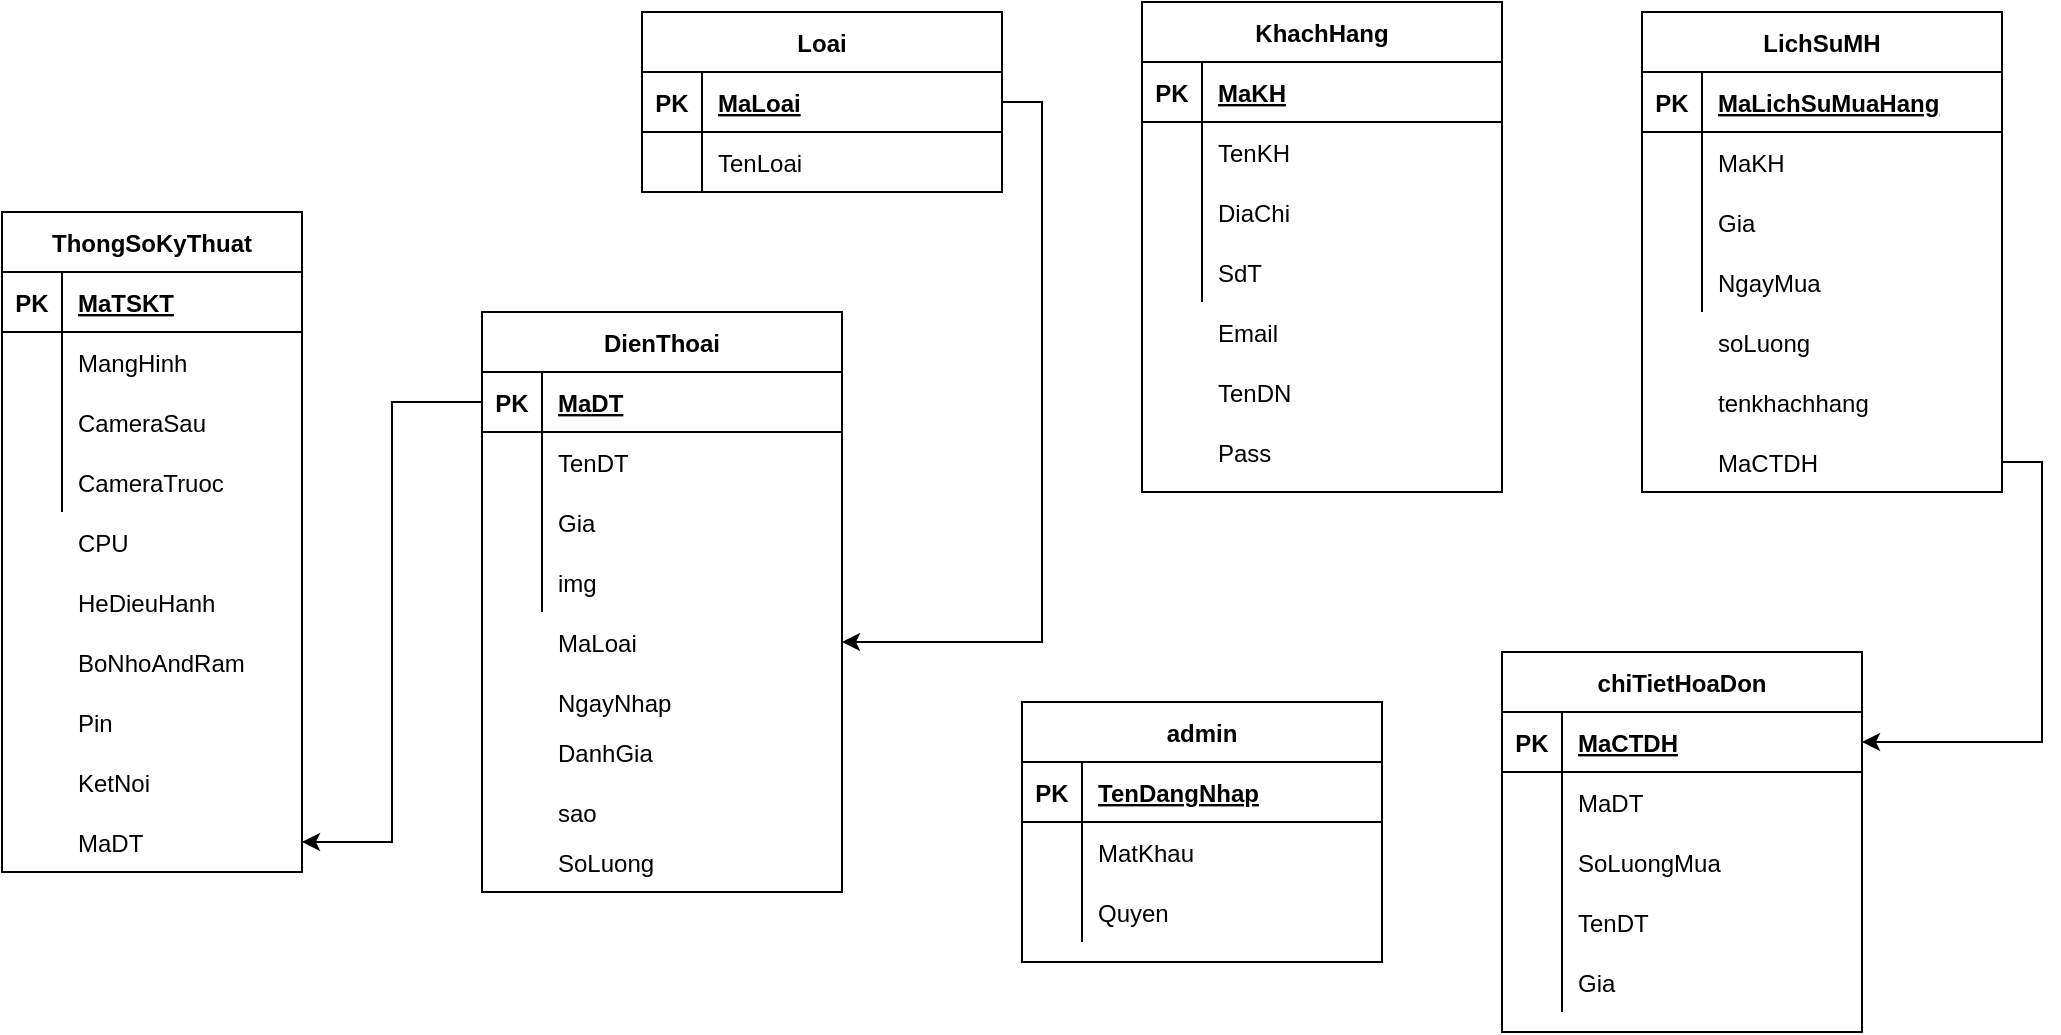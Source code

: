 <mxfile version="15.4.0" type="device"><diagram id="_P3KsW8j-tYZFF1jL8uw" name="Page-1"><mxGraphModel dx="668" dy="464" grid="1" gridSize="10" guides="1" tooltips="1" connect="1" arrows="1" fold="1" page="1" pageScale="1" pageWidth="850" pageHeight="1100" math="0" shadow="0"><root><mxCell id="0"/><mxCell id="1" parent="0"/><mxCell id="-7oczM9rGaZLVv-PtD4H-1" value="ThongSoKyThuat" style="shape=table;startSize=30;container=1;collapsible=1;childLayout=tableLayout;fixedRows=1;rowLines=0;fontStyle=1;align=center;resizeLast=1;" vertex="1" parent="1"><mxGeometry x="160" y="250" width="150" height="330" as="geometry"/></mxCell><mxCell id="-7oczM9rGaZLVv-PtD4H-2" value="" style="shape=partialRectangle;collapsible=0;dropTarget=0;pointerEvents=0;fillColor=none;top=0;left=0;bottom=1;right=0;points=[[0,0.5],[1,0.5]];portConstraint=eastwest;" vertex="1" parent="-7oczM9rGaZLVv-PtD4H-1"><mxGeometry y="30" width="150" height="30" as="geometry"/></mxCell><mxCell id="-7oczM9rGaZLVv-PtD4H-3" value="PK" style="shape=partialRectangle;connectable=0;fillColor=none;top=0;left=0;bottom=0;right=0;fontStyle=1;overflow=hidden;" vertex="1" parent="-7oczM9rGaZLVv-PtD4H-2"><mxGeometry width="30" height="30" as="geometry"><mxRectangle width="30" height="30" as="alternateBounds"/></mxGeometry></mxCell><mxCell id="-7oczM9rGaZLVv-PtD4H-4" value="MaTSKT" style="shape=partialRectangle;connectable=0;fillColor=none;top=0;left=0;bottom=0;right=0;align=left;spacingLeft=6;fontStyle=5;overflow=hidden;" vertex="1" parent="-7oczM9rGaZLVv-PtD4H-2"><mxGeometry x="30" width="120" height="30" as="geometry"><mxRectangle width="120" height="30" as="alternateBounds"/></mxGeometry></mxCell><mxCell id="-7oczM9rGaZLVv-PtD4H-5" value="" style="shape=partialRectangle;collapsible=0;dropTarget=0;pointerEvents=0;fillColor=none;top=0;left=0;bottom=0;right=0;points=[[0,0.5],[1,0.5]];portConstraint=eastwest;" vertex="1" parent="-7oczM9rGaZLVv-PtD4H-1"><mxGeometry y="60" width="150" height="30" as="geometry"/></mxCell><mxCell id="-7oczM9rGaZLVv-PtD4H-6" value="" style="shape=partialRectangle;connectable=0;fillColor=none;top=0;left=0;bottom=0;right=0;editable=1;overflow=hidden;" vertex="1" parent="-7oczM9rGaZLVv-PtD4H-5"><mxGeometry width="30" height="30" as="geometry"><mxRectangle width="30" height="30" as="alternateBounds"/></mxGeometry></mxCell><mxCell id="-7oczM9rGaZLVv-PtD4H-7" value="MangHinh" style="shape=partialRectangle;connectable=0;fillColor=none;top=0;left=0;bottom=0;right=0;align=left;spacingLeft=6;overflow=hidden;" vertex="1" parent="-7oczM9rGaZLVv-PtD4H-5"><mxGeometry x="30" width="120" height="30" as="geometry"><mxRectangle width="120" height="30" as="alternateBounds"/></mxGeometry></mxCell><mxCell id="-7oczM9rGaZLVv-PtD4H-8" value="" style="shape=partialRectangle;collapsible=0;dropTarget=0;pointerEvents=0;fillColor=none;top=0;left=0;bottom=0;right=0;points=[[0,0.5],[1,0.5]];portConstraint=eastwest;" vertex="1" parent="-7oczM9rGaZLVv-PtD4H-1"><mxGeometry y="90" width="150" height="30" as="geometry"/></mxCell><mxCell id="-7oczM9rGaZLVv-PtD4H-9" value="" style="shape=partialRectangle;connectable=0;fillColor=none;top=0;left=0;bottom=0;right=0;editable=1;overflow=hidden;" vertex="1" parent="-7oczM9rGaZLVv-PtD4H-8"><mxGeometry width="30" height="30" as="geometry"><mxRectangle width="30" height="30" as="alternateBounds"/></mxGeometry></mxCell><mxCell id="-7oczM9rGaZLVv-PtD4H-10" value="CameraSau" style="shape=partialRectangle;connectable=0;fillColor=none;top=0;left=0;bottom=0;right=0;align=left;spacingLeft=6;overflow=hidden;" vertex="1" parent="-7oczM9rGaZLVv-PtD4H-8"><mxGeometry x="30" width="120" height="30" as="geometry"><mxRectangle width="120" height="30" as="alternateBounds"/></mxGeometry></mxCell><mxCell id="-7oczM9rGaZLVv-PtD4H-11" value="" style="shape=partialRectangle;collapsible=0;dropTarget=0;pointerEvents=0;fillColor=none;top=0;left=0;bottom=0;right=0;points=[[0,0.5],[1,0.5]];portConstraint=eastwest;" vertex="1" parent="-7oczM9rGaZLVv-PtD4H-1"><mxGeometry y="120" width="150" height="30" as="geometry"/></mxCell><mxCell id="-7oczM9rGaZLVv-PtD4H-12" value="" style="shape=partialRectangle;connectable=0;fillColor=none;top=0;left=0;bottom=0;right=0;editable=1;overflow=hidden;" vertex="1" parent="-7oczM9rGaZLVv-PtD4H-11"><mxGeometry width="30" height="30" as="geometry"><mxRectangle width="30" height="30" as="alternateBounds"/></mxGeometry></mxCell><mxCell id="-7oczM9rGaZLVv-PtD4H-13" value="CameraTruoc" style="shape=partialRectangle;connectable=0;fillColor=none;top=0;left=0;bottom=0;right=0;align=left;spacingLeft=6;overflow=hidden;" vertex="1" parent="-7oczM9rGaZLVv-PtD4H-11"><mxGeometry x="30" width="120" height="30" as="geometry"><mxRectangle width="120" height="30" as="alternateBounds"/></mxGeometry></mxCell><mxCell id="-7oczM9rGaZLVv-PtD4H-15" value="Loai" style="shape=table;startSize=30;container=1;collapsible=1;childLayout=tableLayout;fixedRows=1;rowLines=0;fontStyle=1;align=center;resizeLast=1;" vertex="1" parent="1"><mxGeometry x="480" y="150" width="180" height="90" as="geometry"/></mxCell><mxCell id="-7oczM9rGaZLVv-PtD4H-16" value="" style="shape=partialRectangle;collapsible=0;dropTarget=0;pointerEvents=0;fillColor=none;top=0;left=0;bottom=1;right=0;points=[[0,0.5],[1,0.5]];portConstraint=eastwest;" vertex="1" parent="-7oczM9rGaZLVv-PtD4H-15"><mxGeometry y="30" width="180" height="30" as="geometry"/></mxCell><mxCell id="-7oczM9rGaZLVv-PtD4H-17" value="PK" style="shape=partialRectangle;connectable=0;fillColor=none;top=0;left=0;bottom=0;right=0;fontStyle=1;overflow=hidden;" vertex="1" parent="-7oczM9rGaZLVv-PtD4H-16"><mxGeometry width="30" height="30" as="geometry"><mxRectangle width="30" height="30" as="alternateBounds"/></mxGeometry></mxCell><mxCell id="-7oczM9rGaZLVv-PtD4H-18" value="MaLoai" style="shape=partialRectangle;connectable=0;fillColor=none;top=0;left=0;bottom=0;right=0;align=left;spacingLeft=6;fontStyle=5;overflow=hidden;" vertex="1" parent="-7oczM9rGaZLVv-PtD4H-16"><mxGeometry x="30" width="150" height="30" as="geometry"><mxRectangle width="150" height="30" as="alternateBounds"/></mxGeometry></mxCell><mxCell id="-7oczM9rGaZLVv-PtD4H-19" value="" style="shape=partialRectangle;collapsible=0;dropTarget=0;pointerEvents=0;fillColor=none;top=0;left=0;bottom=0;right=0;points=[[0,0.5],[1,0.5]];portConstraint=eastwest;" vertex="1" parent="-7oczM9rGaZLVv-PtD4H-15"><mxGeometry y="60" width="180" height="30" as="geometry"/></mxCell><mxCell id="-7oczM9rGaZLVv-PtD4H-20" value="" style="shape=partialRectangle;connectable=0;fillColor=none;top=0;left=0;bottom=0;right=0;editable=1;overflow=hidden;" vertex="1" parent="-7oczM9rGaZLVv-PtD4H-19"><mxGeometry width="30" height="30" as="geometry"><mxRectangle width="30" height="30" as="alternateBounds"/></mxGeometry></mxCell><mxCell id="-7oczM9rGaZLVv-PtD4H-21" value="TenLoai" style="shape=partialRectangle;connectable=0;fillColor=none;top=0;left=0;bottom=0;right=0;align=left;spacingLeft=6;overflow=hidden;" vertex="1" parent="-7oczM9rGaZLVv-PtD4H-19"><mxGeometry x="30" width="150" height="30" as="geometry"><mxRectangle width="150" height="30" as="alternateBounds"/></mxGeometry></mxCell><mxCell id="-7oczM9rGaZLVv-PtD4H-28" value="" style="shape=partialRectangle;collapsible=0;dropTarget=0;pointerEvents=0;fillColor=none;top=0;left=0;bottom=0;right=0;points=[[0,0.5],[1,0.5]];portConstraint=eastwest;" vertex="1" parent="1"><mxGeometry x="160" y="400" width="150" height="30" as="geometry"/></mxCell><mxCell id="-7oczM9rGaZLVv-PtD4H-29" value="" style="shape=partialRectangle;connectable=0;fillColor=none;top=0;left=0;bottom=0;right=0;editable=1;overflow=hidden;" vertex="1" parent="-7oczM9rGaZLVv-PtD4H-28"><mxGeometry width="30" height="30" as="geometry"><mxRectangle width="30" height="30" as="alternateBounds"/></mxGeometry></mxCell><mxCell id="-7oczM9rGaZLVv-PtD4H-30" value="CPU" style="shape=partialRectangle;connectable=0;fillColor=none;top=0;left=0;bottom=0;right=0;align=left;spacingLeft=6;overflow=hidden;" vertex="1" parent="-7oczM9rGaZLVv-PtD4H-28"><mxGeometry x="30" width="120" height="30" as="geometry"><mxRectangle width="120" height="30" as="alternateBounds"/></mxGeometry></mxCell><mxCell id="-7oczM9rGaZLVv-PtD4H-31" value="" style="shape=partialRectangle;collapsible=0;dropTarget=0;pointerEvents=0;fillColor=none;top=0;left=0;bottom=0;right=0;points=[[0,0.5],[1,0.5]];portConstraint=eastwest;" vertex="1" parent="1"><mxGeometry x="160" y="430" width="150" height="30" as="geometry"/></mxCell><mxCell id="-7oczM9rGaZLVv-PtD4H-32" value="" style="shape=partialRectangle;connectable=0;fillColor=none;top=0;left=0;bottom=0;right=0;editable=1;overflow=hidden;" vertex="1" parent="-7oczM9rGaZLVv-PtD4H-31"><mxGeometry width="30" height="30" as="geometry"><mxRectangle width="30" height="30" as="alternateBounds"/></mxGeometry></mxCell><mxCell id="-7oczM9rGaZLVv-PtD4H-33" value="HeDieuHanh" style="shape=partialRectangle;connectable=0;fillColor=none;top=0;left=0;bottom=0;right=0;align=left;spacingLeft=6;overflow=hidden;" vertex="1" parent="-7oczM9rGaZLVv-PtD4H-31"><mxGeometry x="30" width="120" height="30" as="geometry"><mxRectangle width="120" height="30" as="alternateBounds"/></mxGeometry></mxCell><mxCell id="-7oczM9rGaZLVv-PtD4H-34" value="" style="shape=partialRectangle;collapsible=0;dropTarget=0;pointerEvents=0;fillColor=none;top=0;left=0;bottom=0;right=0;points=[[0,0.5],[1,0.5]];portConstraint=eastwest;" vertex="1" parent="1"><mxGeometry x="160" y="460" width="150" height="30" as="geometry"/></mxCell><mxCell id="-7oczM9rGaZLVv-PtD4H-35" value="" style="shape=partialRectangle;connectable=0;fillColor=none;top=0;left=0;bottom=0;right=0;editable=1;overflow=hidden;" vertex="1" parent="-7oczM9rGaZLVv-PtD4H-34"><mxGeometry width="30" height="30" as="geometry"><mxRectangle width="30" height="30" as="alternateBounds"/></mxGeometry></mxCell><mxCell id="-7oczM9rGaZLVv-PtD4H-36" value="BoNhoAndRam" style="shape=partialRectangle;connectable=0;fillColor=none;top=0;left=0;bottom=0;right=0;align=left;spacingLeft=6;overflow=hidden;" vertex="1" parent="-7oczM9rGaZLVv-PtD4H-34"><mxGeometry x="30" width="120" height="30" as="geometry"><mxRectangle width="120" height="30" as="alternateBounds"/></mxGeometry></mxCell><mxCell id="-7oczM9rGaZLVv-PtD4H-37" value="" style="shape=partialRectangle;collapsible=0;dropTarget=0;pointerEvents=0;fillColor=none;top=0;left=0;bottom=0;right=0;points=[[0,0.5],[1,0.5]];portConstraint=eastwest;" vertex="1" parent="1"><mxGeometry x="160" y="490" width="150" height="30" as="geometry"/></mxCell><mxCell id="-7oczM9rGaZLVv-PtD4H-38" value="" style="shape=partialRectangle;connectable=0;fillColor=none;top=0;left=0;bottom=0;right=0;editable=1;overflow=hidden;" vertex="1" parent="-7oczM9rGaZLVv-PtD4H-37"><mxGeometry width="30" height="30" as="geometry"><mxRectangle width="30" height="30" as="alternateBounds"/></mxGeometry></mxCell><mxCell id="-7oczM9rGaZLVv-PtD4H-39" value="Pin" style="shape=partialRectangle;connectable=0;fillColor=none;top=0;left=0;bottom=0;right=0;align=left;spacingLeft=6;overflow=hidden;" vertex="1" parent="-7oczM9rGaZLVv-PtD4H-37"><mxGeometry x="30" width="120" height="30" as="geometry"><mxRectangle width="120" height="30" as="alternateBounds"/></mxGeometry></mxCell><mxCell id="-7oczM9rGaZLVv-PtD4H-40" value="" style="shape=partialRectangle;collapsible=0;dropTarget=0;pointerEvents=0;fillColor=none;top=0;left=0;bottom=0;right=0;points=[[0,0.5],[1,0.5]];portConstraint=eastwest;" vertex="1" parent="1"><mxGeometry x="160" y="520" width="150" height="30" as="geometry"/></mxCell><mxCell id="-7oczM9rGaZLVv-PtD4H-41" value="" style="shape=partialRectangle;connectable=0;fillColor=none;top=0;left=0;bottom=0;right=0;editable=1;overflow=hidden;" vertex="1" parent="-7oczM9rGaZLVv-PtD4H-40"><mxGeometry width="30" height="30" as="geometry"><mxRectangle width="30" height="30" as="alternateBounds"/></mxGeometry></mxCell><mxCell id="-7oczM9rGaZLVv-PtD4H-42" value="KetNoi" style="shape=partialRectangle;connectable=0;fillColor=none;top=0;left=0;bottom=0;right=0;align=left;spacingLeft=6;overflow=hidden;" vertex="1" parent="-7oczM9rGaZLVv-PtD4H-40"><mxGeometry x="30" width="120" height="30" as="geometry"><mxRectangle width="120" height="30" as="alternateBounds"/></mxGeometry></mxCell><mxCell id="-7oczM9rGaZLVv-PtD4H-43" value="" style="shape=partialRectangle;collapsible=0;dropTarget=0;pointerEvents=0;fillColor=none;top=0;left=0;bottom=0;right=0;points=[[0,0.5],[1,0.5]];portConstraint=eastwest;" vertex="1" parent="1"><mxGeometry x="160" y="550" width="150" height="30" as="geometry"/></mxCell><mxCell id="-7oczM9rGaZLVv-PtD4H-44" value="" style="shape=partialRectangle;connectable=0;fillColor=none;top=0;left=0;bottom=0;right=0;editable=1;overflow=hidden;" vertex="1" parent="-7oczM9rGaZLVv-PtD4H-43"><mxGeometry width="30" height="30" as="geometry"><mxRectangle width="30" height="30" as="alternateBounds"/></mxGeometry></mxCell><mxCell id="-7oczM9rGaZLVv-PtD4H-45" value="MaDT" style="shape=partialRectangle;connectable=0;fillColor=none;top=0;left=0;bottom=0;right=0;align=left;spacingLeft=6;overflow=hidden;" vertex="1" parent="-7oczM9rGaZLVv-PtD4H-43"><mxGeometry x="30" width="120" height="30" as="geometry"><mxRectangle width="120" height="30" as="alternateBounds"/></mxGeometry></mxCell><mxCell id="-7oczM9rGaZLVv-PtD4H-46" value="DienThoai" style="shape=table;startSize=30;container=1;collapsible=1;childLayout=tableLayout;fixedRows=1;rowLines=0;fontStyle=1;align=center;resizeLast=1;" vertex="1" parent="1"><mxGeometry x="400" y="300" width="180" height="290" as="geometry"/></mxCell><mxCell id="-7oczM9rGaZLVv-PtD4H-47" value="" style="shape=partialRectangle;collapsible=0;dropTarget=0;pointerEvents=0;fillColor=none;top=0;left=0;bottom=1;right=0;points=[[0,0.5],[1,0.5]];portConstraint=eastwest;" vertex="1" parent="-7oczM9rGaZLVv-PtD4H-46"><mxGeometry y="30" width="180" height="30" as="geometry"/></mxCell><mxCell id="-7oczM9rGaZLVv-PtD4H-48" value="PK" style="shape=partialRectangle;connectable=0;fillColor=none;top=0;left=0;bottom=0;right=0;fontStyle=1;overflow=hidden;" vertex="1" parent="-7oczM9rGaZLVv-PtD4H-47"><mxGeometry width="30" height="30" as="geometry"><mxRectangle width="30" height="30" as="alternateBounds"/></mxGeometry></mxCell><mxCell id="-7oczM9rGaZLVv-PtD4H-49" value="MaDT" style="shape=partialRectangle;connectable=0;fillColor=none;top=0;left=0;bottom=0;right=0;align=left;spacingLeft=6;fontStyle=5;overflow=hidden;" vertex="1" parent="-7oczM9rGaZLVv-PtD4H-47"><mxGeometry x="30" width="150" height="30" as="geometry"><mxRectangle width="150" height="30" as="alternateBounds"/></mxGeometry></mxCell><mxCell id="-7oczM9rGaZLVv-PtD4H-50" value="" style="shape=partialRectangle;collapsible=0;dropTarget=0;pointerEvents=0;fillColor=none;top=0;left=0;bottom=0;right=0;points=[[0,0.5],[1,0.5]];portConstraint=eastwest;" vertex="1" parent="-7oczM9rGaZLVv-PtD4H-46"><mxGeometry y="60" width="180" height="30" as="geometry"/></mxCell><mxCell id="-7oczM9rGaZLVv-PtD4H-51" value="" style="shape=partialRectangle;connectable=0;fillColor=none;top=0;left=0;bottom=0;right=0;editable=1;overflow=hidden;" vertex="1" parent="-7oczM9rGaZLVv-PtD4H-50"><mxGeometry width="30" height="30" as="geometry"><mxRectangle width="30" height="30" as="alternateBounds"/></mxGeometry></mxCell><mxCell id="-7oczM9rGaZLVv-PtD4H-52" value="TenDT" style="shape=partialRectangle;connectable=0;fillColor=none;top=0;left=0;bottom=0;right=0;align=left;spacingLeft=6;overflow=hidden;" vertex="1" parent="-7oczM9rGaZLVv-PtD4H-50"><mxGeometry x="30" width="150" height="30" as="geometry"><mxRectangle width="150" height="30" as="alternateBounds"/></mxGeometry></mxCell><mxCell id="-7oczM9rGaZLVv-PtD4H-53" value="" style="shape=partialRectangle;collapsible=0;dropTarget=0;pointerEvents=0;fillColor=none;top=0;left=0;bottom=0;right=0;points=[[0,0.5],[1,0.5]];portConstraint=eastwest;" vertex="1" parent="-7oczM9rGaZLVv-PtD4H-46"><mxGeometry y="90" width="180" height="30" as="geometry"/></mxCell><mxCell id="-7oczM9rGaZLVv-PtD4H-54" value="" style="shape=partialRectangle;connectable=0;fillColor=none;top=0;left=0;bottom=0;right=0;editable=1;overflow=hidden;" vertex="1" parent="-7oczM9rGaZLVv-PtD4H-53"><mxGeometry width="30" height="30" as="geometry"><mxRectangle width="30" height="30" as="alternateBounds"/></mxGeometry></mxCell><mxCell id="-7oczM9rGaZLVv-PtD4H-55" value="Gia" style="shape=partialRectangle;connectable=0;fillColor=none;top=0;left=0;bottom=0;right=0;align=left;spacingLeft=6;overflow=hidden;" vertex="1" parent="-7oczM9rGaZLVv-PtD4H-53"><mxGeometry x="30" width="150" height="30" as="geometry"><mxRectangle width="150" height="30" as="alternateBounds"/></mxGeometry></mxCell><mxCell id="-7oczM9rGaZLVv-PtD4H-56" value="" style="shape=partialRectangle;collapsible=0;dropTarget=0;pointerEvents=0;fillColor=none;top=0;left=0;bottom=0;right=0;points=[[0,0.5],[1,0.5]];portConstraint=eastwest;" vertex="1" parent="-7oczM9rGaZLVv-PtD4H-46"><mxGeometry y="120" width="180" height="30" as="geometry"/></mxCell><mxCell id="-7oczM9rGaZLVv-PtD4H-57" value="" style="shape=partialRectangle;connectable=0;fillColor=none;top=0;left=0;bottom=0;right=0;editable=1;overflow=hidden;" vertex="1" parent="-7oczM9rGaZLVv-PtD4H-56"><mxGeometry width="30" height="30" as="geometry"><mxRectangle width="30" height="30" as="alternateBounds"/></mxGeometry></mxCell><mxCell id="-7oczM9rGaZLVv-PtD4H-58" value="img" style="shape=partialRectangle;connectable=0;fillColor=none;top=0;left=0;bottom=0;right=0;align=left;spacingLeft=6;overflow=hidden;" vertex="1" parent="-7oczM9rGaZLVv-PtD4H-56"><mxGeometry x="30" width="150" height="30" as="geometry"><mxRectangle width="150" height="30" as="alternateBounds"/></mxGeometry></mxCell><mxCell id="-7oczM9rGaZLVv-PtD4H-60" value="" style="shape=partialRectangle;collapsible=0;dropTarget=0;pointerEvents=0;fillColor=none;top=0;left=0;bottom=0;right=0;points=[[0,0.5],[1,0.5]];portConstraint=eastwest;" vertex="1" parent="1"><mxGeometry x="400" y="450" width="180" height="30" as="geometry"/></mxCell><mxCell id="-7oczM9rGaZLVv-PtD4H-61" value="" style="shape=partialRectangle;connectable=0;fillColor=none;top=0;left=0;bottom=0;right=0;editable=1;overflow=hidden;" vertex="1" parent="-7oczM9rGaZLVv-PtD4H-60"><mxGeometry width="30" height="30" as="geometry"><mxRectangle width="30" height="30" as="alternateBounds"/></mxGeometry></mxCell><mxCell id="-7oczM9rGaZLVv-PtD4H-62" value="MaLoai" style="shape=partialRectangle;connectable=0;fillColor=none;top=0;left=0;bottom=0;right=0;align=left;spacingLeft=6;overflow=hidden;" vertex="1" parent="-7oczM9rGaZLVv-PtD4H-60"><mxGeometry x="30" width="150" height="30" as="geometry"><mxRectangle width="150" height="30" as="alternateBounds"/></mxGeometry></mxCell><mxCell id="-7oczM9rGaZLVv-PtD4H-63" value="" style="shape=partialRectangle;collapsible=0;dropTarget=0;pointerEvents=0;fillColor=none;top=0;left=0;bottom=0;right=0;points=[[0,0.5],[1,0.5]];portConstraint=eastwest;" vertex="1" parent="1"><mxGeometry x="400" y="480" width="180" height="30" as="geometry"/></mxCell><mxCell id="-7oczM9rGaZLVv-PtD4H-64" value="" style="shape=partialRectangle;connectable=0;fillColor=none;top=0;left=0;bottom=0;right=0;editable=1;overflow=hidden;" vertex="1" parent="-7oczM9rGaZLVv-PtD4H-63"><mxGeometry width="30" height="30" as="geometry"><mxRectangle width="30" height="30" as="alternateBounds"/></mxGeometry></mxCell><mxCell id="-7oczM9rGaZLVv-PtD4H-65" value="NgayNhap" style="shape=partialRectangle;connectable=0;fillColor=none;top=0;left=0;bottom=0;right=0;align=left;spacingLeft=6;overflow=hidden;" vertex="1" parent="-7oczM9rGaZLVv-PtD4H-63"><mxGeometry x="30" width="150" height="30" as="geometry"><mxRectangle width="150" height="30" as="alternateBounds"/></mxGeometry></mxCell><mxCell id="-7oczM9rGaZLVv-PtD4H-66" value="" style="shape=partialRectangle;collapsible=0;dropTarget=0;pointerEvents=0;fillColor=none;top=0;left=0;bottom=0;right=0;points=[[0,0.5],[1,0.5]];portConstraint=eastwest;" vertex="1" parent="1"><mxGeometry x="400" y="505" width="180" height="30" as="geometry"/></mxCell><mxCell id="-7oczM9rGaZLVv-PtD4H-67" value="" style="shape=partialRectangle;connectable=0;fillColor=none;top=0;left=0;bottom=0;right=0;editable=1;overflow=hidden;" vertex="1" parent="-7oczM9rGaZLVv-PtD4H-66"><mxGeometry width="30" height="30" as="geometry"><mxRectangle width="30" height="30" as="alternateBounds"/></mxGeometry></mxCell><mxCell id="-7oczM9rGaZLVv-PtD4H-68" value="DanhGia" style="shape=partialRectangle;connectable=0;fillColor=none;top=0;left=0;bottom=0;right=0;align=left;spacingLeft=6;overflow=hidden;" vertex="1" parent="-7oczM9rGaZLVv-PtD4H-66"><mxGeometry x="30" width="150" height="30" as="geometry"><mxRectangle width="150" height="30" as="alternateBounds"/></mxGeometry></mxCell><mxCell id="-7oczM9rGaZLVv-PtD4H-69" value="" style="shape=partialRectangle;collapsible=0;dropTarget=0;pointerEvents=0;fillColor=none;top=0;left=0;bottom=0;right=0;points=[[0,0.5],[1,0.5]];portConstraint=eastwest;" vertex="1" parent="1"><mxGeometry x="400" y="535" width="180" height="30" as="geometry"/></mxCell><mxCell id="-7oczM9rGaZLVv-PtD4H-70" value="" style="shape=partialRectangle;connectable=0;fillColor=none;top=0;left=0;bottom=0;right=0;editable=1;overflow=hidden;" vertex="1" parent="-7oczM9rGaZLVv-PtD4H-69"><mxGeometry width="30" height="30" as="geometry"><mxRectangle width="30" height="30" as="alternateBounds"/></mxGeometry></mxCell><mxCell id="-7oczM9rGaZLVv-PtD4H-71" value="sao" style="shape=partialRectangle;connectable=0;fillColor=none;top=0;left=0;bottom=0;right=0;align=left;spacingLeft=6;overflow=hidden;" vertex="1" parent="-7oczM9rGaZLVv-PtD4H-69"><mxGeometry x="30" width="150" height="30" as="geometry"><mxRectangle width="150" height="30" as="alternateBounds"/></mxGeometry></mxCell><mxCell id="-7oczM9rGaZLVv-PtD4H-72" value="" style="shape=partialRectangle;collapsible=0;dropTarget=0;pointerEvents=0;fillColor=none;top=0;left=0;bottom=0;right=0;points=[[0,0.5],[1,0.5]];portConstraint=eastwest;" vertex="1" parent="1"><mxGeometry x="400" y="560" width="180" height="30" as="geometry"/></mxCell><mxCell id="-7oczM9rGaZLVv-PtD4H-73" value="" style="shape=partialRectangle;connectable=0;fillColor=none;top=0;left=0;bottom=0;right=0;editable=1;overflow=hidden;" vertex="1" parent="-7oczM9rGaZLVv-PtD4H-72"><mxGeometry width="30" height="30" as="geometry"><mxRectangle width="30" height="30" as="alternateBounds"/></mxGeometry></mxCell><mxCell id="-7oczM9rGaZLVv-PtD4H-74" value="SoLuong" style="shape=partialRectangle;connectable=0;fillColor=none;top=0;left=0;bottom=0;right=0;align=left;spacingLeft=6;overflow=hidden;" vertex="1" parent="-7oczM9rGaZLVv-PtD4H-72"><mxGeometry x="30" width="150" height="30" as="geometry"><mxRectangle width="150" height="30" as="alternateBounds"/></mxGeometry></mxCell><mxCell id="-7oczM9rGaZLVv-PtD4H-75" style="edgeStyle=orthogonalEdgeStyle;rounded=0;orthogonalLoop=1;jettySize=auto;html=1;exitX=0;exitY=0.5;exitDx=0;exitDy=0;entryX=1;entryY=0.5;entryDx=0;entryDy=0;" edge="1" parent="1" source="-7oczM9rGaZLVv-PtD4H-47" target="-7oczM9rGaZLVv-PtD4H-43"><mxGeometry relative="1" as="geometry"/></mxCell><mxCell id="-7oczM9rGaZLVv-PtD4H-76" style="edgeStyle=orthogonalEdgeStyle;rounded=0;orthogonalLoop=1;jettySize=auto;html=1;exitX=1;exitY=0.5;exitDx=0;exitDy=0;entryX=1;entryY=0.5;entryDx=0;entryDy=0;" edge="1" parent="1" source="-7oczM9rGaZLVv-PtD4H-16" target="-7oczM9rGaZLVv-PtD4H-60"><mxGeometry relative="1" as="geometry"/></mxCell><mxCell id="-7oczM9rGaZLVv-PtD4H-77" value="KhachHang" style="shape=table;startSize=30;container=1;collapsible=1;childLayout=tableLayout;fixedRows=1;rowLines=0;fontStyle=1;align=center;resizeLast=1;" vertex="1" parent="1"><mxGeometry x="730" y="145" width="180" height="245" as="geometry"/></mxCell><mxCell id="-7oczM9rGaZLVv-PtD4H-78" value="" style="shape=partialRectangle;collapsible=0;dropTarget=0;pointerEvents=0;fillColor=none;top=0;left=0;bottom=1;right=0;points=[[0,0.5],[1,0.5]];portConstraint=eastwest;" vertex="1" parent="-7oczM9rGaZLVv-PtD4H-77"><mxGeometry y="30" width="180" height="30" as="geometry"/></mxCell><mxCell id="-7oczM9rGaZLVv-PtD4H-79" value="PK" style="shape=partialRectangle;connectable=0;fillColor=none;top=0;left=0;bottom=0;right=0;fontStyle=1;overflow=hidden;" vertex="1" parent="-7oczM9rGaZLVv-PtD4H-78"><mxGeometry width="30" height="30" as="geometry"><mxRectangle width="30" height="30" as="alternateBounds"/></mxGeometry></mxCell><mxCell id="-7oczM9rGaZLVv-PtD4H-80" value="MaKH" style="shape=partialRectangle;connectable=0;fillColor=none;top=0;left=0;bottom=0;right=0;align=left;spacingLeft=6;fontStyle=5;overflow=hidden;" vertex="1" parent="-7oczM9rGaZLVv-PtD4H-78"><mxGeometry x="30" width="150" height="30" as="geometry"><mxRectangle width="150" height="30" as="alternateBounds"/></mxGeometry></mxCell><mxCell id="-7oczM9rGaZLVv-PtD4H-81" value="" style="shape=partialRectangle;collapsible=0;dropTarget=0;pointerEvents=0;fillColor=none;top=0;left=0;bottom=0;right=0;points=[[0,0.5],[1,0.5]];portConstraint=eastwest;" vertex="1" parent="-7oczM9rGaZLVv-PtD4H-77"><mxGeometry y="60" width="180" height="30" as="geometry"/></mxCell><mxCell id="-7oczM9rGaZLVv-PtD4H-82" value="" style="shape=partialRectangle;connectable=0;fillColor=none;top=0;left=0;bottom=0;right=0;editable=1;overflow=hidden;" vertex="1" parent="-7oczM9rGaZLVv-PtD4H-81"><mxGeometry width="30" height="30" as="geometry"><mxRectangle width="30" height="30" as="alternateBounds"/></mxGeometry></mxCell><mxCell id="-7oczM9rGaZLVv-PtD4H-83" value="TenKH" style="shape=partialRectangle;connectable=0;fillColor=none;top=0;left=0;bottom=0;right=0;align=left;spacingLeft=6;overflow=hidden;" vertex="1" parent="-7oczM9rGaZLVv-PtD4H-81"><mxGeometry x="30" width="150" height="30" as="geometry"><mxRectangle width="150" height="30" as="alternateBounds"/></mxGeometry></mxCell><mxCell id="-7oczM9rGaZLVv-PtD4H-84" value="" style="shape=partialRectangle;collapsible=0;dropTarget=0;pointerEvents=0;fillColor=none;top=0;left=0;bottom=0;right=0;points=[[0,0.5],[1,0.5]];portConstraint=eastwest;" vertex="1" parent="-7oczM9rGaZLVv-PtD4H-77"><mxGeometry y="90" width="180" height="30" as="geometry"/></mxCell><mxCell id="-7oczM9rGaZLVv-PtD4H-85" value="" style="shape=partialRectangle;connectable=0;fillColor=none;top=0;left=0;bottom=0;right=0;editable=1;overflow=hidden;" vertex="1" parent="-7oczM9rGaZLVv-PtD4H-84"><mxGeometry width="30" height="30" as="geometry"><mxRectangle width="30" height="30" as="alternateBounds"/></mxGeometry></mxCell><mxCell id="-7oczM9rGaZLVv-PtD4H-86" value="DiaChi" style="shape=partialRectangle;connectable=0;fillColor=none;top=0;left=0;bottom=0;right=0;align=left;spacingLeft=6;overflow=hidden;" vertex="1" parent="-7oczM9rGaZLVv-PtD4H-84"><mxGeometry x="30" width="150" height="30" as="geometry"><mxRectangle width="150" height="30" as="alternateBounds"/></mxGeometry></mxCell><mxCell id="-7oczM9rGaZLVv-PtD4H-87" value="" style="shape=partialRectangle;collapsible=0;dropTarget=0;pointerEvents=0;fillColor=none;top=0;left=0;bottom=0;right=0;points=[[0,0.5],[1,0.5]];portConstraint=eastwest;" vertex="1" parent="-7oczM9rGaZLVv-PtD4H-77"><mxGeometry y="120" width="180" height="30" as="geometry"/></mxCell><mxCell id="-7oczM9rGaZLVv-PtD4H-88" value="" style="shape=partialRectangle;connectable=0;fillColor=none;top=0;left=0;bottom=0;right=0;editable=1;overflow=hidden;" vertex="1" parent="-7oczM9rGaZLVv-PtD4H-87"><mxGeometry width="30" height="30" as="geometry"><mxRectangle width="30" height="30" as="alternateBounds"/></mxGeometry></mxCell><mxCell id="-7oczM9rGaZLVv-PtD4H-89" value="SdT" style="shape=partialRectangle;connectable=0;fillColor=none;top=0;left=0;bottom=0;right=0;align=left;spacingLeft=6;overflow=hidden;" vertex="1" parent="-7oczM9rGaZLVv-PtD4H-87"><mxGeometry x="30" width="150" height="30" as="geometry"><mxRectangle width="150" height="30" as="alternateBounds"/></mxGeometry></mxCell><mxCell id="-7oczM9rGaZLVv-PtD4H-90" value="" style="shape=partialRectangle;collapsible=0;dropTarget=0;pointerEvents=0;fillColor=none;top=0;left=0;bottom=0;right=0;points=[[0,0.5],[1,0.5]];portConstraint=eastwest;" vertex="1" parent="1"><mxGeometry x="730" y="295" width="180" height="30" as="geometry"/></mxCell><mxCell id="-7oczM9rGaZLVv-PtD4H-91" value="" style="shape=partialRectangle;connectable=0;fillColor=none;top=0;left=0;bottom=0;right=0;editable=1;overflow=hidden;" vertex="1" parent="-7oczM9rGaZLVv-PtD4H-90"><mxGeometry width="30" height="30" as="geometry"><mxRectangle width="30" height="30" as="alternateBounds"/></mxGeometry></mxCell><mxCell id="-7oczM9rGaZLVv-PtD4H-92" value="Email" style="shape=partialRectangle;connectable=0;fillColor=none;top=0;left=0;bottom=0;right=0;align=left;spacingLeft=6;overflow=hidden;" vertex="1" parent="-7oczM9rGaZLVv-PtD4H-90"><mxGeometry x="30" width="150" height="30" as="geometry"><mxRectangle width="150" height="30" as="alternateBounds"/></mxGeometry></mxCell><mxCell id="-7oczM9rGaZLVv-PtD4H-93" value="" style="shape=partialRectangle;collapsible=0;dropTarget=0;pointerEvents=0;fillColor=none;top=0;left=0;bottom=0;right=0;points=[[0,0.5],[1,0.5]];portConstraint=eastwest;" vertex="1" parent="1"><mxGeometry x="780" y="440" width="180" height="30" as="geometry"/></mxCell><mxCell id="-7oczM9rGaZLVv-PtD4H-94" value="" style="shape=partialRectangle;connectable=0;fillColor=none;top=0;left=0;bottom=0;right=0;editable=1;overflow=hidden;" vertex="1" parent="-7oczM9rGaZLVv-PtD4H-93"><mxGeometry width="30" height="30" as="geometry"><mxRectangle width="30" height="30" as="alternateBounds"/></mxGeometry></mxCell><mxCell id="-7oczM9rGaZLVv-PtD4H-96" value="" style="shape=partialRectangle;collapsible=0;dropTarget=0;pointerEvents=0;fillColor=none;top=0;left=0;bottom=0;right=0;points=[[0,0.5],[1,0.5]];portConstraint=eastwest;" vertex="1" parent="1"><mxGeometry x="730" y="325" width="180" height="30" as="geometry"/></mxCell><mxCell id="-7oczM9rGaZLVv-PtD4H-97" value="" style="shape=partialRectangle;connectable=0;fillColor=none;top=0;left=0;bottom=0;right=0;editable=1;overflow=hidden;" vertex="1" parent="-7oczM9rGaZLVv-PtD4H-96"><mxGeometry width="30" height="30" as="geometry"><mxRectangle width="30" height="30" as="alternateBounds"/></mxGeometry></mxCell><mxCell id="-7oczM9rGaZLVv-PtD4H-98" value="TenDN" style="shape=partialRectangle;connectable=0;fillColor=none;top=0;left=0;bottom=0;right=0;align=left;spacingLeft=6;overflow=hidden;" vertex="1" parent="-7oczM9rGaZLVv-PtD4H-96"><mxGeometry x="30" width="150" height="30" as="geometry"><mxRectangle width="150" height="30" as="alternateBounds"/></mxGeometry></mxCell><mxCell id="-7oczM9rGaZLVv-PtD4H-99" value="" style="shape=partialRectangle;collapsible=0;dropTarget=0;pointerEvents=0;fillColor=none;top=0;left=0;bottom=0;right=0;points=[[0,0.5],[1,0.5]];portConstraint=eastwest;" vertex="1" parent="1"><mxGeometry x="730" y="355" width="180" height="30" as="geometry"/></mxCell><mxCell id="-7oczM9rGaZLVv-PtD4H-100" value="" style="shape=partialRectangle;connectable=0;fillColor=none;top=0;left=0;bottom=0;right=0;editable=1;overflow=hidden;" vertex="1" parent="-7oczM9rGaZLVv-PtD4H-99"><mxGeometry width="30" height="30" as="geometry"><mxRectangle width="30" height="30" as="alternateBounds"/></mxGeometry></mxCell><mxCell id="-7oczM9rGaZLVv-PtD4H-101" value="Pass" style="shape=partialRectangle;connectable=0;fillColor=none;top=0;left=0;bottom=0;right=0;align=left;spacingLeft=6;overflow=hidden;" vertex="1" parent="-7oczM9rGaZLVv-PtD4H-99"><mxGeometry x="30" width="150" height="30" as="geometry"><mxRectangle width="150" height="30" as="alternateBounds"/></mxGeometry></mxCell><mxCell id="-7oczM9rGaZLVv-PtD4H-105" value="LichSuMH" style="shape=table;startSize=30;container=1;collapsible=1;childLayout=tableLayout;fixedRows=1;rowLines=0;fontStyle=1;align=center;resizeLast=1;" vertex="1" parent="1"><mxGeometry x="980" y="150" width="180" height="240" as="geometry"/></mxCell><mxCell id="-7oczM9rGaZLVv-PtD4H-106" value="" style="shape=partialRectangle;collapsible=0;dropTarget=0;pointerEvents=0;fillColor=none;top=0;left=0;bottom=1;right=0;points=[[0,0.5],[1,0.5]];portConstraint=eastwest;" vertex="1" parent="-7oczM9rGaZLVv-PtD4H-105"><mxGeometry y="30" width="180" height="30" as="geometry"/></mxCell><mxCell id="-7oczM9rGaZLVv-PtD4H-107" value="PK" style="shape=partialRectangle;connectable=0;fillColor=none;top=0;left=0;bottom=0;right=0;fontStyle=1;overflow=hidden;" vertex="1" parent="-7oczM9rGaZLVv-PtD4H-106"><mxGeometry width="30" height="30" as="geometry"><mxRectangle width="30" height="30" as="alternateBounds"/></mxGeometry></mxCell><mxCell id="-7oczM9rGaZLVv-PtD4H-108" value="MaLichSuMuaHang" style="shape=partialRectangle;connectable=0;fillColor=none;top=0;left=0;bottom=0;right=0;align=left;spacingLeft=6;fontStyle=5;overflow=hidden;" vertex="1" parent="-7oczM9rGaZLVv-PtD4H-106"><mxGeometry x="30" width="150" height="30" as="geometry"><mxRectangle width="150" height="30" as="alternateBounds"/></mxGeometry></mxCell><mxCell id="-7oczM9rGaZLVv-PtD4H-109" value="" style="shape=partialRectangle;collapsible=0;dropTarget=0;pointerEvents=0;fillColor=none;top=0;left=0;bottom=0;right=0;points=[[0,0.5],[1,0.5]];portConstraint=eastwest;" vertex="1" parent="-7oczM9rGaZLVv-PtD4H-105"><mxGeometry y="60" width="180" height="30" as="geometry"/></mxCell><mxCell id="-7oczM9rGaZLVv-PtD4H-110" value="" style="shape=partialRectangle;connectable=0;fillColor=none;top=0;left=0;bottom=0;right=0;editable=1;overflow=hidden;" vertex="1" parent="-7oczM9rGaZLVv-PtD4H-109"><mxGeometry width="30" height="30" as="geometry"><mxRectangle width="30" height="30" as="alternateBounds"/></mxGeometry></mxCell><mxCell id="-7oczM9rGaZLVv-PtD4H-111" value="MaKH" style="shape=partialRectangle;connectable=0;fillColor=none;top=0;left=0;bottom=0;right=0;align=left;spacingLeft=6;overflow=hidden;" vertex="1" parent="-7oczM9rGaZLVv-PtD4H-109"><mxGeometry x="30" width="150" height="30" as="geometry"><mxRectangle width="150" height="30" as="alternateBounds"/></mxGeometry></mxCell><mxCell id="-7oczM9rGaZLVv-PtD4H-112" value="" style="shape=partialRectangle;collapsible=0;dropTarget=0;pointerEvents=0;fillColor=none;top=0;left=0;bottom=0;right=0;points=[[0,0.5],[1,0.5]];portConstraint=eastwest;" vertex="1" parent="-7oczM9rGaZLVv-PtD4H-105"><mxGeometry y="90" width="180" height="30" as="geometry"/></mxCell><mxCell id="-7oczM9rGaZLVv-PtD4H-113" value="" style="shape=partialRectangle;connectable=0;fillColor=none;top=0;left=0;bottom=0;right=0;editable=1;overflow=hidden;" vertex="1" parent="-7oczM9rGaZLVv-PtD4H-112"><mxGeometry width="30" height="30" as="geometry"><mxRectangle width="30" height="30" as="alternateBounds"/></mxGeometry></mxCell><mxCell id="-7oczM9rGaZLVv-PtD4H-114" value="Gia" style="shape=partialRectangle;connectable=0;fillColor=none;top=0;left=0;bottom=0;right=0;align=left;spacingLeft=6;overflow=hidden;" vertex="1" parent="-7oczM9rGaZLVv-PtD4H-112"><mxGeometry x="30" width="150" height="30" as="geometry"><mxRectangle width="150" height="30" as="alternateBounds"/></mxGeometry></mxCell><mxCell id="-7oczM9rGaZLVv-PtD4H-115" value="" style="shape=partialRectangle;collapsible=0;dropTarget=0;pointerEvents=0;fillColor=none;top=0;left=0;bottom=0;right=0;points=[[0,0.5],[1,0.5]];portConstraint=eastwest;" vertex="1" parent="-7oczM9rGaZLVv-PtD4H-105"><mxGeometry y="120" width="180" height="30" as="geometry"/></mxCell><mxCell id="-7oczM9rGaZLVv-PtD4H-116" value="" style="shape=partialRectangle;connectable=0;fillColor=none;top=0;left=0;bottom=0;right=0;editable=1;overflow=hidden;" vertex="1" parent="-7oczM9rGaZLVv-PtD4H-115"><mxGeometry width="30" height="30" as="geometry"><mxRectangle width="30" height="30" as="alternateBounds"/></mxGeometry></mxCell><mxCell id="-7oczM9rGaZLVv-PtD4H-117" value="NgayMua" style="shape=partialRectangle;connectable=0;fillColor=none;top=0;left=0;bottom=0;right=0;align=left;spacingLeft=6;overflow=hidden;" vertex="1" parent="-7oczM9rGaZLVv-PtD4H-115"><mxGeometry x="30" width="150" height="30" as="geometry"><mxRectangle width="150" height="30" as="alternateBounds"/></mxGeometry></mxCell><mxCell id="-7oczM9rGaZLVv-PtD4H-118" value="soLuong" style="shape=partialRectangle;connectable=0;fillColor=none;top=0;left=0;bottom=0;right=0;align=left;spacingLeft=6;overflow=hidden;" vertex="1" parent="1"><mxGeometry x="1010" y="300" width="150" height="30" as="geometry"><mxRectangle width="150" height="30" as="alternateBounds"/></mxGeometry></mxCell><mxCell id="-7oczM9rGaZLVv-PtD4H-120" value="tenkhachhang" style="shape=partialRectangle;connectable=0;fillColor=none;top=0;left=0;bottom=0;right=0;align=left;spacingLeft=6;overflow=hidden;" vertex="1" parent="1"><mxGeometry x="1010" y="330" width="150" height="30" as="geometry"><mxRectangle width="150" height="30" as="alternateBounds"/></mxGeometry></mxCell><mxCell id="-7oczM9rGaZLVv-PtD4H-138" style="edgeStyle=orthogonalEdgeStyle;rounded=0;orthogonalLoop=1;jettySize=auto;html=1;exitX=1;exitY=0.5;exitDx=0;exitDy=0;entryX=1;entryY=0.5;entryDx=0;entryDy=0;" edge="1" parent="1" source="-7oczM9rGaZLVv-PtD4H-122" target="-7oczM9rGaZLVv-PtD4H-126"><mxGeometry relative="1" as="geometry"/></mxCell><mxCell id="-7oczM9rGaZLVv-PtD4H-122" value="" style="shape=partialRectangle;collapsible=0;dropTarget=0;pointerEvents=0;fillColor=none;top=0;left=0;bottom=0;right=0;points=[[0,0.5],[1,0.5]];portConstraint=eastwest;" vertex="1" parent="1"><mxGeometry x="980" y="360" width="180" height="30" as="geometry"/></mxCell><mxCell id="-7oczM9rGaZLVv-PtD4H-123" value="" style="shape=partialRectangle;connectable=0;fillColor=none;top=0;left=0;bottom=0;right=0;editable=1;overflow=hidden;" vertex="1" parent="-7oczM9rGaZLVv-PtD4H-122"><mxGeometry width="30" height="30" as="geometry"><mxRectangle width="30" height="30" as="alternateBounds"/></mxGeometry></mxCell><mxCell id="-7oczM9rGaZLVv-PtD4H-124" value="MaCTDH" style="shape=partialRectangle;connectable=0;fillColor=none;top=0;left=0;bottom=0;right=0;align=left;spacingLeft=6;overflow=hidden;" vertex="1" parent="-7oczM9rGaZLVv-PtD4H-122"><mxGeometry x="30" width="150" height="30" as="geometry"><mxRectangle width="150" height="30" as="alternateBounds"/></mxGeometry></mxCell><mxCell id="-7oczM9rGaZLVv-PtD4H-125" value="chiTietHoaDon" style="shape=table;startSize=30;container=1;collapsible=1;childLayout=tableLayout;fixedRows=1;rowLines=0;fontStyle=1;align=center;resizeLast=1;" vertex="1" parent="1"><mxGeometry x="910" y="470" width="180" height="190" as="geometry"/></mxCell><mxCell id="-7oczM9rGaZLVv-PtD4H-126" value="" style="shape=partialRectangle;collapsible=0;dropTarget=0;pointerEvents=0;fillColor=none;top=0;left=0;bottom=1;right=0;points=[[0,0.5],[1,0.5]];portConstraint=eastwest;" vertex="1" parent="-7oczM9rGaZLVv-PtD4H-125"><mxGeometry y="30" width="180" height="30" as="geometry"/></mxCell><mxCell id="-7oczM9rGaZLVv-PtD4H-127" value="PK" style="shape=partialRectangle;connectable=0;fillColor=none;top=0;left=0;bottom=0;right=0;fontStyle=1;overflow=hidden;" vertex="1" parent="-7oczM9rGaZLVv-PtD4H-126"><mxGeometry width="30" height="30" as="geometry"><mxRectangle width="30" height="30" as="alternateBounds"/></mxGeometry></mxCell><mxCell id="-7oczM9rGaZLVv-PtD4H-128" value="MaCTDH" style="shape=partialRectangle;connectable=0;fillColor=none;top=0;left=0;bottom=0;right=0;align=left;spacingLeft=6;fontStyle=5;overflow=hidden;" vertex="1" parent="-7oczM9rGaZLVv-PtD4H-126"><mxGeometry x="30" width="150" height="30" as="geometry"><mxRectangle width="150" height="30" as="alternateBounds"/></mxGeometry></mxCell><mxCell id="-7oczM9rGaZLVv-PtD4H-129" value="" style="shape=partialRectangle;collapsible=0;dropTarget=0;pointerEvents=0;fillColor=none;top=0;left=0;bottom=0;right=0;points=[[0,0.5],[1,0.5]];portConstraint=eastwest;" vertex="1" parent="-7oczM9rGaZLVv-PtD4H-125"><mxGeometry y="60" width="180" height="30" as="geometry"/></mxCell><mxCell id="-7oczM9rGaZLVv-PtD4H-130" value="" style="shape=partialRectangle;connectable=0;fillColor=none;top=0;left=0;bottom=0;right=0;editable=1;overflow=hidden;" vertex="1" parent="-7oczM9rGaZLVv-PtD4H-129"><mxGeometry width="30" height="30" as="geometry"><mxRectangle width="30" height="30" as="alternateBounds"/></mxGeometry></mxCell><mxCell id="-7oczM9rGaZLVv-PtD4H-131" value="MaDT" style="shape=partialRectangle;connectable=0;fillColor=none;top=0;left=0;bottom=0;right=0;align=left;spacingLeft=6;overflow=hidden;" vertex="1" parent="-7oczM9rGaZLVv-PtD4H-129"><mxGeometry x="30" width="150" height="30" as="geometry"><mxRectangle width="150" height="30" as="alternateBounds"/></mxGeometry></mxCell><mxCell id="-7oczM9rGaZLVv-PtD4H-132" value="" style="shape=partialRectangle;collapsible=0;dropTarget=0;pointerEvents=0;fillColor=none;top=0;left=0;bottom=0;right=0;points=[[0,0.5],[1,0.5]];portConstraint=eastwest;" vertex="1" parent="-7oczM9rGaZLVv-PtD4H-125"><mxGeometry y="90" width="180" height="30" as="geometry"/></mxCell><mxCell id="-7oczM9rGaZLVv-PtD4H-133" value="" style="shape=partialRectangle;connectable=0;fillColor=none;top=0;left=0;bottom=0;right=0;editable=1;overflow=hidden;" vertex="1" parent="-7oczM9rGaZLVv-PtD4H-132"><mxGeometry width="30" height="30" as="geometry"><mxRectangle width="30" height="30" as="alternateBounds"/></mxGeometry></mxCell><mxCell id="-7oczM9rGaZLVv-PtD4H-134" value="SoLuongMua" style="shape=partialRectangle;connectable=0;fillColor=none;top=0;left=0;bottom=0;right=0;align=left;spacingLeft=6;overflow=hidden;" vertex="1" parent="-7oczM9rGaZLVv-PtD4H-132"><mxGeometry x="30" width="150" height="30" as="geometry"><mxRectangle width="150" height="30" as="alternateBounds"/></mxGeometry></mxCell><mxCell id="-7oczM9rGaZLVv-PtD4H-135" value="" style="shape=partialRectangle;collapsible=0;dropTarget=0;pointerEvents=0;fillColor=none;top=0;left=0;bottom=0;right=0;points=[[0,0.5],[1,0.5]];portConstraint=eastwest;" vertex="1" parent="-7oczM9rGaZLVv-PtD4H-125"><mxGeometry y="120" width="180" height="30" as="geometry"/></mxCell><mxCell id="-7oczM9rGaZLVv-PtD4H-136" value="" style="shape=partialRectangle;connectable=0;fillColor=none;top=0;left=0;bottom=0;right=0;editable=1;overflow=hidden;" vertex="1" parent="-7oczM9rGaZLVv-PtD4H-135"><mxGeometry width="30" height="30" as="geometry"><mxRectangle width="30" height="30" as="alternateBounds"/></mxGeometry></mxCell><mxCell id="-7oczM9rGaZLVv-PtD4H-137" value="TenDT" style="shape=partialRectangle;connectable=0;fillColor=none;top=0;left=0;bottom=0;right=0;align=left;spacingLeft=6;overflow=hidden;" vertex="1" parent="-7oczM9rGaZLVv-PtD4H-135"><mxGeometry x="30" width="150" height="30" as="geometry"><mxRectangle width="150" height="30" as="alternateBounds"/></mxGeometry></mxCell><mxCell id="-7oczM9rGaZLVv-PtD4H-139" value="" style="shape=partialRectangle;collapsible=0;dropTarget=0;pointerEvents=0;fillColor=none;top=0;left=0;bottom=0;right=0;points=[[0,0.5],[1,0.5]];portConstraint=eastwest;" vertex="1" parent="-7oczM9rGaZLVv-PtD4H-125"><mxGeometry y="150" width="180" height="30" as="geometry"/></mxCell><mxCell id="-7oczM9rGaZLVv-PtD4H-140" value="" style="shape=partialRectangle;connectable=0;fillColor=none;top=0;left=0;bottom=0;right=0;editable=1;overflow=hidden;" vertex="1" parent="-7oczM9rGaZLVv-PtD4H-139"><mxGeometry width="30" height="30" as="geometry"><mxRectangle width="30" height="30" as="alternateBounds"/></mxGeometry></mxCell><mxCell id="-7oczM9rGaZLVv-PtD4H-141" value="Gia" style="shape=partialRectangle;connectable=0;fillColor=none;top=0;left=0;bottom=0;right=0;align=left;spacingLeft=6;overflow=hidden;" vertex="1" parent="-7oczM9rGaZLVv-PtD4H-139"><mxGeometry x="30" width="150" height="30" as="geometry"><mxRectangle width="150" height="30" as="alternateBounds"/></mxGeometry></mxCell><mxCell id="-7oczM9rGaZLVv-PtD4H-149" value="admin" style="shape=table;startSize=30;container=1;collapsible=1;childLayout=tableLayout;fixedRows=1;rowLines=0;fontStyle=1;align=center;resizeLast=1;" vertex="1" parent="1"><mxGeometry x="670" y="495" width="180" height="130" as="geometry"/></mxCell><mxCell id="-7oczM9rGaZLVv-PtD4H-150" value="" style="shape=partialRectangle;collapsible=0;dropTarget=0;pointerEvents=0;fillColor=none;top=0;left=0;bottom=1;right=0;points=[[0,0.5],[1,0.5]];portConstraint=eastwest;" vertex="1" parent="-7oczM9rGaZLVv-PtD4H-149"><mxGeometry y="30" width="180" height="30" as="geometry"/></mxCell><mxCell id="-7oczM9rGaZLVv-PtD4H-151" value="PK" style="shape=partialRectangle;connectable=0;fillColor=none;top=0;left=0;bottom=0;right=0;fontStyle=1;overflow=hidden;" vertex="1" parent="-7oczM9rGaZLVv-PtD4H-150"><mxGeometry width="30" height="30" as="geometry"><mxRectangle width="30" height="30" as="alternateBounds"/></mxGeometry></mxCell><mxCell id="-7oczM9rGaZLVv-PtD4H-152" value="TenDangNhap" style="shape=partialRectangle;connectable=0;fillColor=none;top=0;left=0;bottom=0;right=0;align=left;spacingLeft=6;fontStyle=5;overflow=hidden;" vertex="1" parent="-7oczM9rGaZLVv-PtD4H-150"><mxGeometry x="30" width="150" height="30" as="geometry"><mxRectangle width="150" height="30" as="alternateBounds"/></mxGeometry></mxCell><mxCell id="-7oczM9rGaZLVv-PtD4H-153" value="" style="shape=partialRectangle;collapsible=0;dropTarget=0;pointerEvents=0;fillColor=none;top=0;left=0;bottom=0;right=0;points=[[0,0.5],[1,0.5]];portConstraint=eastwest;" vertex="1" parent="-7oczM9rGaZLVv-PtD4H-149"><mxGeometry y="60" width="180" height="30" as="geometry"/></mxCell><mxCell id="-7oczM9rGaZLVv-PtD4H-154" value="" style="shape=partialRectangle;connectable=0;fillColor=none;top=0;left=0;bottom=0;right=0;editable=1;overflow=hidden;" vertex="1" parent="-7oczM9rGaZLVv-PtD4H-153"><mxGeometry width="30" height="30" as="geometry"><mxRectangle width="30" height="30" as="alternateBounds"/></mxGeometry></mxCell><mxCell id="-7oczM9rGaZLVv-PtD4H-155" value="MatKhau" style="shape=partialRectangle;connectable=0;fillColor=none;top=0;left=0;bottom=0;right=0;align=left;spacingLeft=6;overflow=hidden;" vertex="1" parent="-7oczM9rGaZLVv-PtD4H-153"><mxGeometry x="30" width="150" height="30" as="geometry"><mxRectangle width="150" height="30" as="alternateBounds"/></mxGeometry></mxCell><mxCell id="-7oczM9rGaZLVv-PtD4H-156" value="" style="shape=partialRectangle;collapsible=0;dropTarget=0;pointerEvents=0;fillColor=none;top=0;left=0;bottom=0;right=0;points=[[0,0.5],[1,0.5]];portConstraint=eastwest;" vertex="1" parent="-7oczM9rGaZLVv-PtD4H-149"><mxGeometry y="90" width="180" height="30" as="geometry"/></mxCell><mxCell id="-7oczM9rGaZLVv-PtD4H-157" value="" style="shape=partialRectangle;connectable=0;fillColor=none;top=0;left=0;bottom=0;right=0;editable=1;overflow=hidden;" vertex="1" parent="-7oczM9rGaZLVv-PtD4H-156"><mxGeometry width="30" height="30" as="geometry"><mxRectangle width="30" height="30" as="alternateBounds"/></mxGeometry></mxCell><mxCell id="-7oczM9rGaZLVv-PtD4H-158" value="Quyen" style="shape=partialRectangle;connectable=0;fillColor=none;top=0;left=0;bottom=0;right=0;align=left;spacingLeft=6;overflow=hidden;" vertex="1" parent="-7oczM9rGaZLVv-PtD4H-156"><mxGeometry x="30" width="150" height="30" as="geometry"><mxRectangle width="150" height="30" as="alternateBounds"/></mxGeometry></mxCell></root></mxGraphModel></diagram></mxfile>